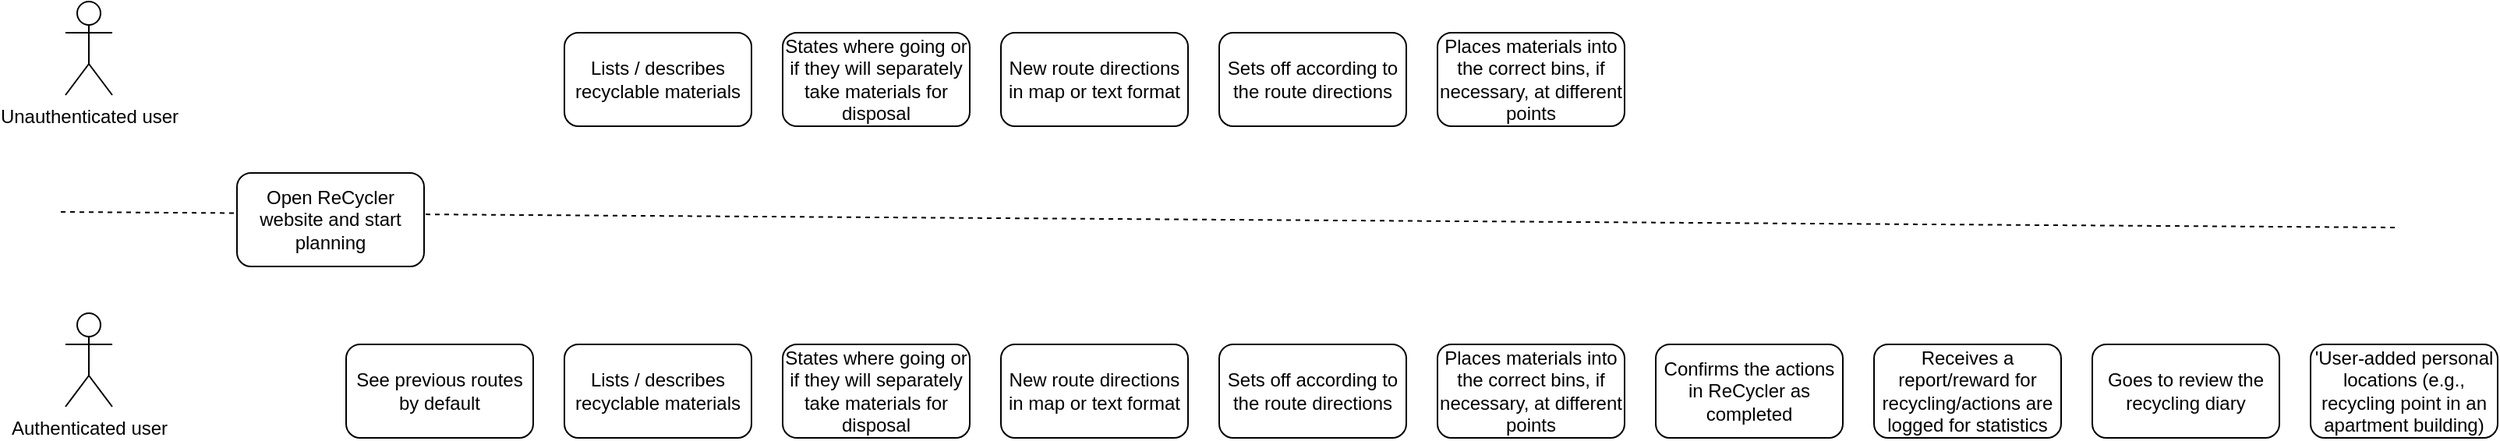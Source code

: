 <mxfile version="22.1.16" type="github">
  <diagram name="Page-1" id="KqT4ygK-pLhFqNeephAf">
    <mxGraphModel dx="1710" dy="1018" grid="1" gridSize="10" guides="1" tooltips="1" connect="1" arrows="1" fold="1" page="1" pageScale="1" pageWidth="1654" pageHeight="1169" math="0" shadow="0">
      <root>
        <mxCell id="0" />
        <mxCell id="1" parent="0" />
        <mxCell id="ee45y4G0gzjRnPrVUwhJ-22" value="" style="endArrow=none;dashed=1;html=1;rounded=0;" edge="1" parent="1">
          <mxGeometry width="50" height="50" relative="1" as="geometry">
            <mxPoint x="77" y="215" as="sourcePoint" />
            <mxPoint x="1577" y="225" as="targetPoint" />
          </mxGeometry>
        </mxCell>
        <mxCell id="ee45y4G0gzjRnPrVUwhJ-1" value="Unauthenticated user" style="shape=umlActor;verticalLabelPosition=bottom;verticalAlign=top;html=1;outlineConnect=0;" vertex="1" parent="1">
          <mxGeometry x="80" y="80" width="30" height="60" as="geometry" />
        </mxCell>
        <mxCell id="ee45y4G0gzjRnPrVUwhJ-2" value="Authenticated user" style="shape=umlActor;verticalLabelPosition=bottom;verticalAlign=top;html=1;outlineConnect=0;" vertex="1" parent="1">
          <mxGeometry x="80" y="280" width="30" height="60" as="geometry" />
        </mxCell>
        <mxCell id="ee45y4G0gzjRnPrVUwhJ-5" value="Open ReCycler website and start planning" style="rounded=1;whiteSpace=wrap;html=1;" vertex="1" parent="1">
          <mxGeometry x="190" y="190" width="120" height="60" as="geometry" />
        </mxCell>
        <mxCell id="ee45y4G0gzjRnPrVUwhJ-7" value="See previous routes by default" style="rounded=1;whiteSpace=wrap;html=1;" vertex="1" parent="1">
          <mxGeometry x="260" y="300" width="120" height="60" as="geometry" />
        </mxCell>
        <mxCell id="ee45y4G0gzjRnPrVUwhJ-9" value="Lists / describes recyclable materials" style="rounded=1;whiteSpace=wrap;html=1;" vertex="1" parent="1">
          <mxGeometry x="400" y="300" width="120" height="60" as="geometry" />
        </mxCell>
        <mxCell id="ee45y4G0gzjRnPrVUwhJ-10" value="Lists / describes recyclable materials" style="rounded=1;whiteSpace=wrap;html=1;" vertex="1" parent="1">
          <mxGeometry x="400" y="100" width="120" height="60" as="geometry" />
        </mxCell>
        <mxCell id="ee45y4G0gzjRnPrVUwhJ-12" value="States where going or if they will separately take materials for disposal" style="rounded=1;whiteSpace=wrap;html=1;" vertex="1" parent="1">
          <mxGeometry x="540" y="300" width="120" height="60" as="geometry" />
        </mxCell>
        <mxCell id="ee45y4G0gzjRnPrVUwhJ-13" value="States where going or if they will separately take materials for disposal" style="rounded=1;whiteSpace=wrap;html=1;" vertex="1" parent="1">
          <mxGeometry x="540" y="100" width="120" height="60" as="geometry" />
        </mxCell>
        <mxCell id="ee45y4G0gzjRnPrVUwhJ-15" value="New route directions in map or text format" style="rounded=1;whiteSpace=wrap;html=1;" vertex="1" parent="1">
          <mxGeometry x="680" y="100" width="120" height="60" as="geometry" />
        </mxCell>
        <mxCell id="ee45y4G0gzjRnPrVUwhJ-16" value="New route directions in map or text format" style="rounded=1;whiteSpace=wrap;html=1;" vertex="1" parent="1">
          <mxGeometry x="680" y="300" width="120" height="60" as="geometry" />
        </mxCell>
        <mxCell id="ee45y4G0gzjRnPrVUwhJ-17" value="Sets off according to the route directions" style="rounded=1;whiteSpace=wrap;html=1;" vertex="1" parent="1">
          <mxGeometry x="820" y="100" width="120" height="60" as="geometry" />
        </mxCell>
        <mxCell id="ee45y4G0gzjRnPrVUwhJ-18" value="Sets off according to the route directions" style="rounded=1;whiteSpace=wrap;html=1;" vertex="1" parent="1">
          <mxGeometry x="820" y="300" width="120" height="60" as="geometry" />
        </mxCell>
        <mxCell id="ee45y4G0gzjRnPrVUwhJ-20" value="Places materials into the correct bins, if necessary, at different points" style="rounded=1;whiteSpace=wrap;html=1;" vertex="1" parent="1">
          <mxGeometry x="960" y="100" width="120" height="60" as="geometry" />
        </mxCell>
        <mxCell id="ee45y4G0gzjRnPrVUwhJ-21" value="Places materials into the correct bins, if necessary, at different points" style="rounded=1;whiteSpace=wrap;html=1;" vertex="1" parent="1">
          <mxGeometry x="960" y="300" width="120" height="60" as="geometry" />
        </mxCell>
        <mxCell id="ee45y4G0gzjRnPrVUwhJ-24" value="Confirms the actions in ReCycler as completed" style="rounded=1;whiteSpace=wrap;html=1;" vertex="1" parent="1">
          <mxGeometry x="1100" y="300" width="120" height="60" as="geometry" />
        </mxCell>
        <mxCell id="ee45y4G0gzjRnPrVUwhJ-26" value="Receives a report/reward for recycling/actions are logged for statistics" style="rounded=1;whiteSpace=wrap;html=1;" vertex="1" parent="1">
          <mxGeometry x="1240" y="300" width="120" height="60" as="geometry" />
        </mxCell>
        <mxCell id="ee45y4G0gzjRnPrVUwhJ-29" value="Goes to review the recycling diary" style="rounded=1;whiteSpace=wrap;html=1;" vertex="1" parent="1">
          <mxGeometry x="1380" y="300" width="120" height="60" as="geometry" />
        </mxCell>
        <mxCell id="ee45y4G0gzjRnPrVUwhJ-30" value="&#39;User-added personal locations (e.g., recycling point in an apartment building)" style="rounded=1;whiteSpace=wrap;html=1;" vertex="1" parent="1">
          <mxGeometry x="1520" y="300" width="120" height="60" as="geometry" />
        </mxCell>
      </root>
    </mxGraphModel>
  </diagram>
</mxfile>
